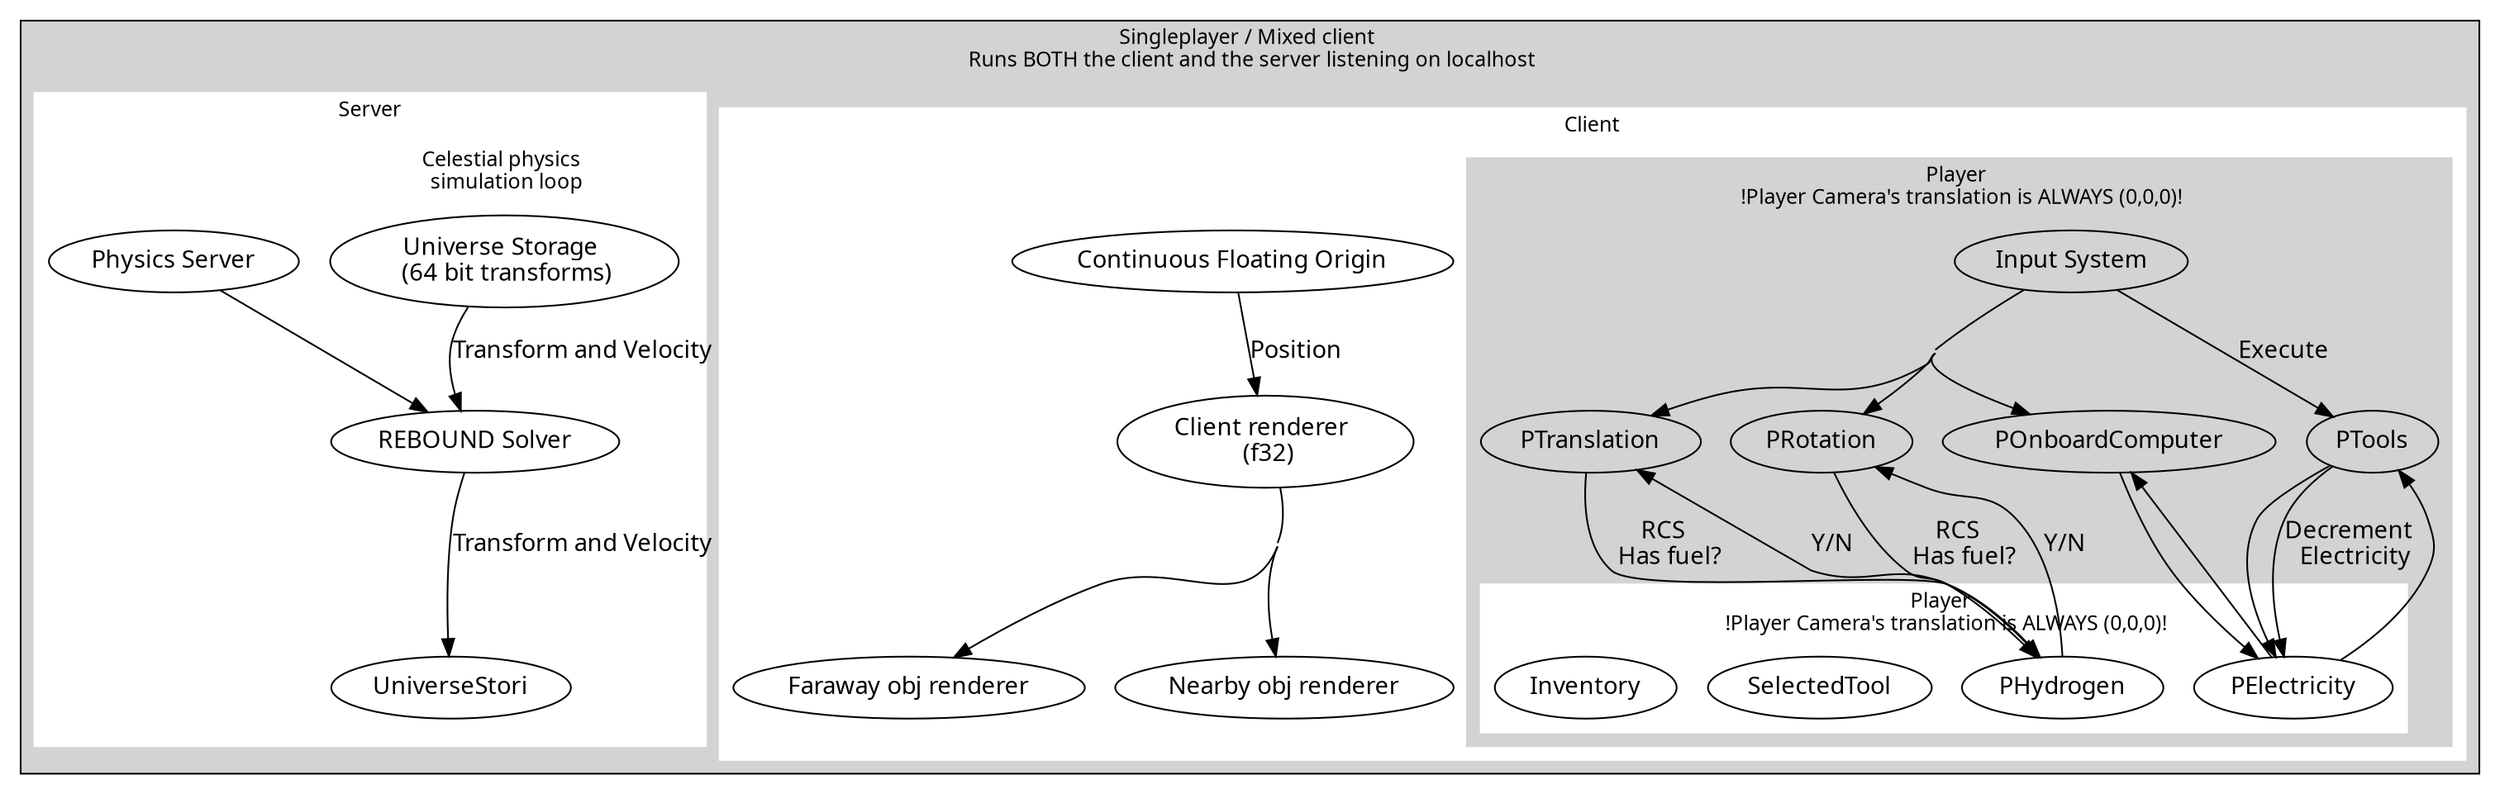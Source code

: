 digraph G {
  fontname="Source Code Variable,sans-serif"
  fontsize=12
  node [fontname="Source Code Variable,sans-serif",]

  edge [fontname="Source Code Variable,sans-serif"]
  layout=dot
  concentrate=true
  subgraph clusterMixed {
    label="Singleplayer / Mixed client \n Runs BOTH the client and the server listening on localhost";
    style="filled"
    subgraph clusterClient {
      label="Client"; 
      style="filled";  color="white";
      OShift [label="Continuous Floating Origin"]
      Renderer [label="Client renderer \n (f32)"]
      FarRender [label="Faraway obj renderer"]
      NearRender [label="Nearby obj renderer"]
      Renderer -> FarRender;
      Renderer -> NearRender;
           
      {rank="same"; Renderer;}
  
      subgraph clusterPlayer{
        label="Player \n !Player Camera's translation is ALWAYS (0,0,0)!"
        style="filled"; color="lightgray";
        InputSys [label="Input System"]
        PTranslation
        PRotation // decide whether to also use CFO-R
        //PHydrogen
        //PElectricity
        POnboardComputer
        PTools
    
        {rank="same"; PTranslation; PRotation;}  

        subgraph "clusterPlayerData" {
          style=filled; color=white;
          PHydrogen;
          PElectricity;
          SelectedTool;
          Inventory;
        }
    
        PRotation -> PHydrogen [label="RCS \n Has fuel?"];
        PHydrogen -> PRotation [label="Y/N"];
        PTranslation -> PHydrogen [label="RCS \n Has fuel?"];
        PHydrogen -> PTranslation [label="Y/N"];  
      
        PTools -> PElectricity;
        PElectricity -> PTools;  
        POnboardComputer -> PElectricity;  
        PElectricity -> POnboardComputer;

        PTools -> PElectricity [label="Decrement \n Electricity"]

        InputSys -> PTranslation;
        InputSys -> PRotation;
        InputSys -> POnboardComputer;
        InputSys -> PTools [label="Execute"];
    
      }
  
      OShift -> Renderer [label="Position"];
    }
  










    subgraph clusterServer {
      label="Server";
      style="filled";  color="white";
      PhyServ [label="Physics Server"]
      UniverseStor [label="Universe Storage \n (64 bit transforms)"]
      IntegServ [label="REBOUND Solver",URL="https://github.com/hannorein/rebound"]
      PhyServ -> IntegServ;
  
      // Run coarse simulations until the player looks at a specific octree child, increase the density of the sim to make it smooth / lerp between the poses for rendering
      subgraph clusterPhysicsSimulation{
        label = "Celestial physics \n simulation loop"
        UniverseStor -> IntegServ [label="Transform and Velocity"];
        IntegServ -> UniverseStori [label="Transform and Velocity"]; 
      }
    }
  }
}
